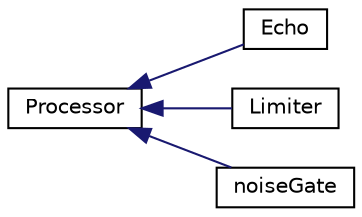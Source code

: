 digraph "Graphical Class Hierarchy"
{
  edge [fontname="Helvetica",fontsize="10",labelfontname="Helvetica",labelfontsize="10"];
  node [fontname="Helvetica",fontsize="10",shape=record];
  rankdir="LR";
  Node0 [label="Processor",height=0.2,width=0.4,color="black", fillcolor="white", style="filled",URL="$db/d9f/classProcessor.html"];
  Node0 -> Node1 [dir="back",color="midnightblue",fontsize="10",style="solid",fontname="Helvetica"];
  Node1 [label="Echo",height=0.2,width=0.4,color="black", fillcolor="white", style="filled",URL="$dc/dd7/classEcho.html"];
  Node0 -> Node2 [dir="back",color="midnightblue",fontsize="10",style="solid",fontname="Helvetica"];
  Node2 [label="Limiter",height=0.2,width=0.4,color="black", fillcolor="white", style="filled",URL="$d4/d29/classLimiter.html"];
  Node0 -> Node3 [dir="back",color="midnightblue",fontsize="10",style="solid",fontname="Helvetica"];
  Node3 [label="noiseGate",height=0.2,width=0.4,color="black", fillcolor="white", style="filled",URL="$dc/d06/classnoiseGate.html"];
}
